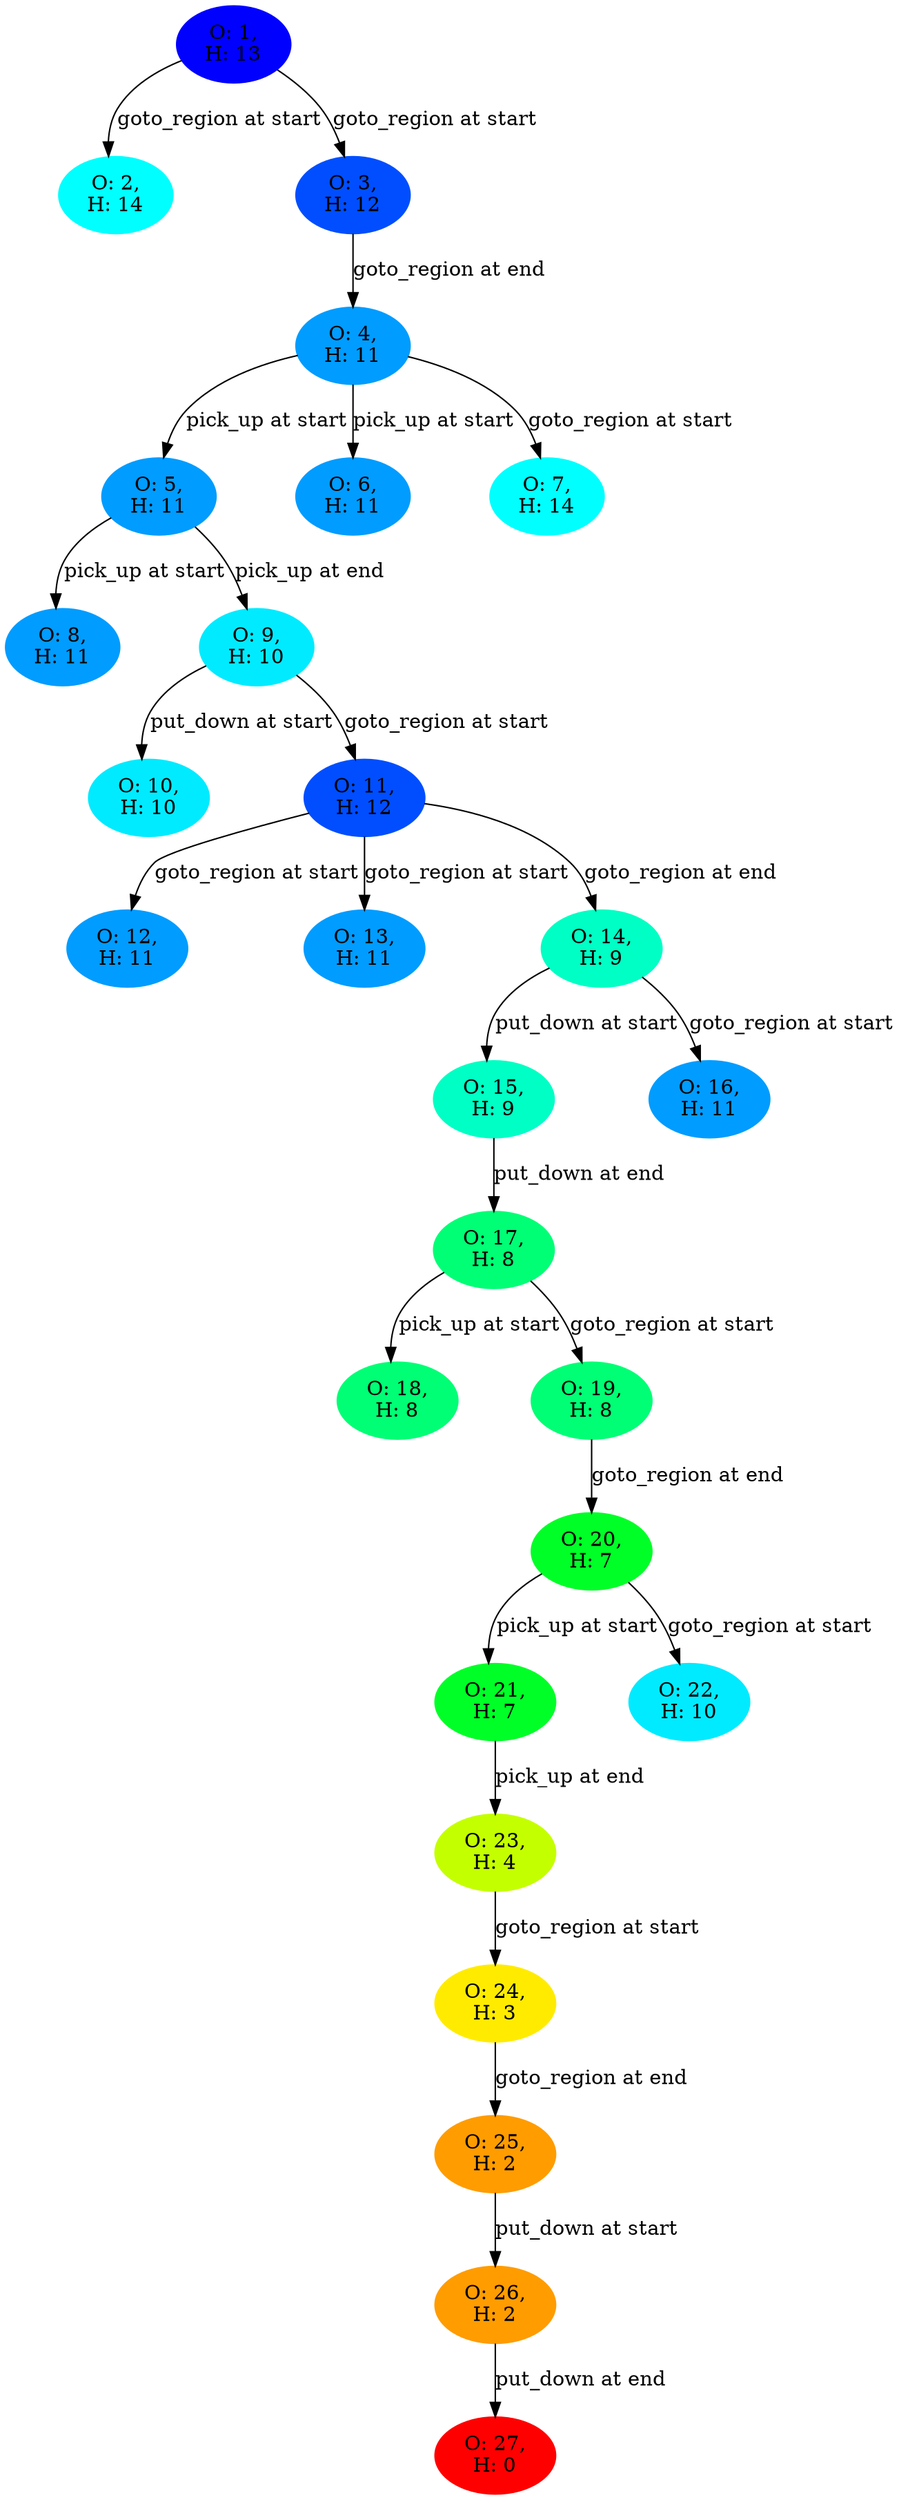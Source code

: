 digraph SearchSpace{
node [style = filled]
	1 [ label="O: 1,\nH: 13",color="#0000ff"];
1 -> 2 [label = "goto_region at start"]
1 -> 3 [label = "goto_region at start"]
	2 [ label="O: 2,\nH: 14",color="#00ffffffb2ff"];
	3 [ label="O: 3,\nH: 12",color="#004eff"];
3 -> 4 [label = "goto_region at end"]
	4 [ label="O: 4,\nH: 11",color="#009cff"];
4 -> 5 [label = "pick_up at start"]
4 -> 6 [label = "pick_up at start"]
4 -> 7 [label = "goto_region at start"]
	5 [ label="O: 5,\nH: 11",color="#009cff"];
5 -> 8 [label = "pick_up at start"]
5 -> 9 [label = "pick_up at end"]
	6 [ label="O: 6,\nH: 11",color="#009cff"];
	7 [ label="O: 7,\nH: 14",color="#00ffffffb2ff"];
	8 [ label="O: 8,\nH: 11",color="#009cff"];
	9 [ label="O: 9,\nH: 10",color="#00ebff"];
9 -> 10 [label = "put_down at start"]
9 -> 11 [label = "goto_region at start"]
	10 [ label="O: 10,\nH: 10",color="#00ebff"];
	11 [ label="O: 11,\nH: 12",color="#004eff"];
11 -> 12 [label = "goto_region at start"]
11 -> 13 [label = "goto_region at start"]
11 -> 14 [label = "goto_region at end"]
	12 [ label="O: 12,\nH: 11",color="#009cff"];
	13 [ label="O: 13,\nH: 11",color="#009cff"];
	14 [ label="O: 14,\nH: 9",color="#00ffc4"];
14 -> 15 [label = "put_down at start"]
14 -> 16 [label = "goto_region at start"]
	15 [ label="O: 15,\nH: 9",color="#00ffc4"];
15 -> 17 [label = "put_down at end"]
	16 [ label="O: 16,\nH: 11",color="#009cff"];
	17 [ label="O: 17,\nH: 8",color="#00ff75"];
17 -> 18 [label = "pick_up at start"]
17 -> 19 [label = "goto_region at start"]
	18 [ label="O: 18,\nH: 8",color="#00ff75"];
	19 [ label="O: 19,\nH: 8",color="#00ff75"];
19 -> 20 [label = "goto_region at end"]
	20 [ label="O: 20,\nH: 7",color="#00ff27"];
20 -> 21 [label = "pick_up at start"]
20 -> 22 [label = "goto_region at start"]
	21 [ label="O: 21,\nH: 7",color="#00ff27"];
21 -> 23 [label = "pick_up at end"]
	22 [ label="O: 22,\nH: 10",color="#00ebff"];
	23 [ label="O: 23,\nH: 4",color="#c4ff00"];
23 -> 24 [label = "goto_region at start"]
	24 [ label="O: 24,\nH: 3",color="#ffeb00"];
24 -> 25 [label = "goto_region at end"]
	25 [ label="O: 25,\nH: 2",color="#ff9c00"];
25 -> 26 [label = "put_down at start"]
	26 [ label="O: 26,\nH: 2",color="#ff9c00"];
26 -> 27 [label = "put_down at end"]
	27 [ label="O: 27,\nH: 0",color="#ff0000"];
}
